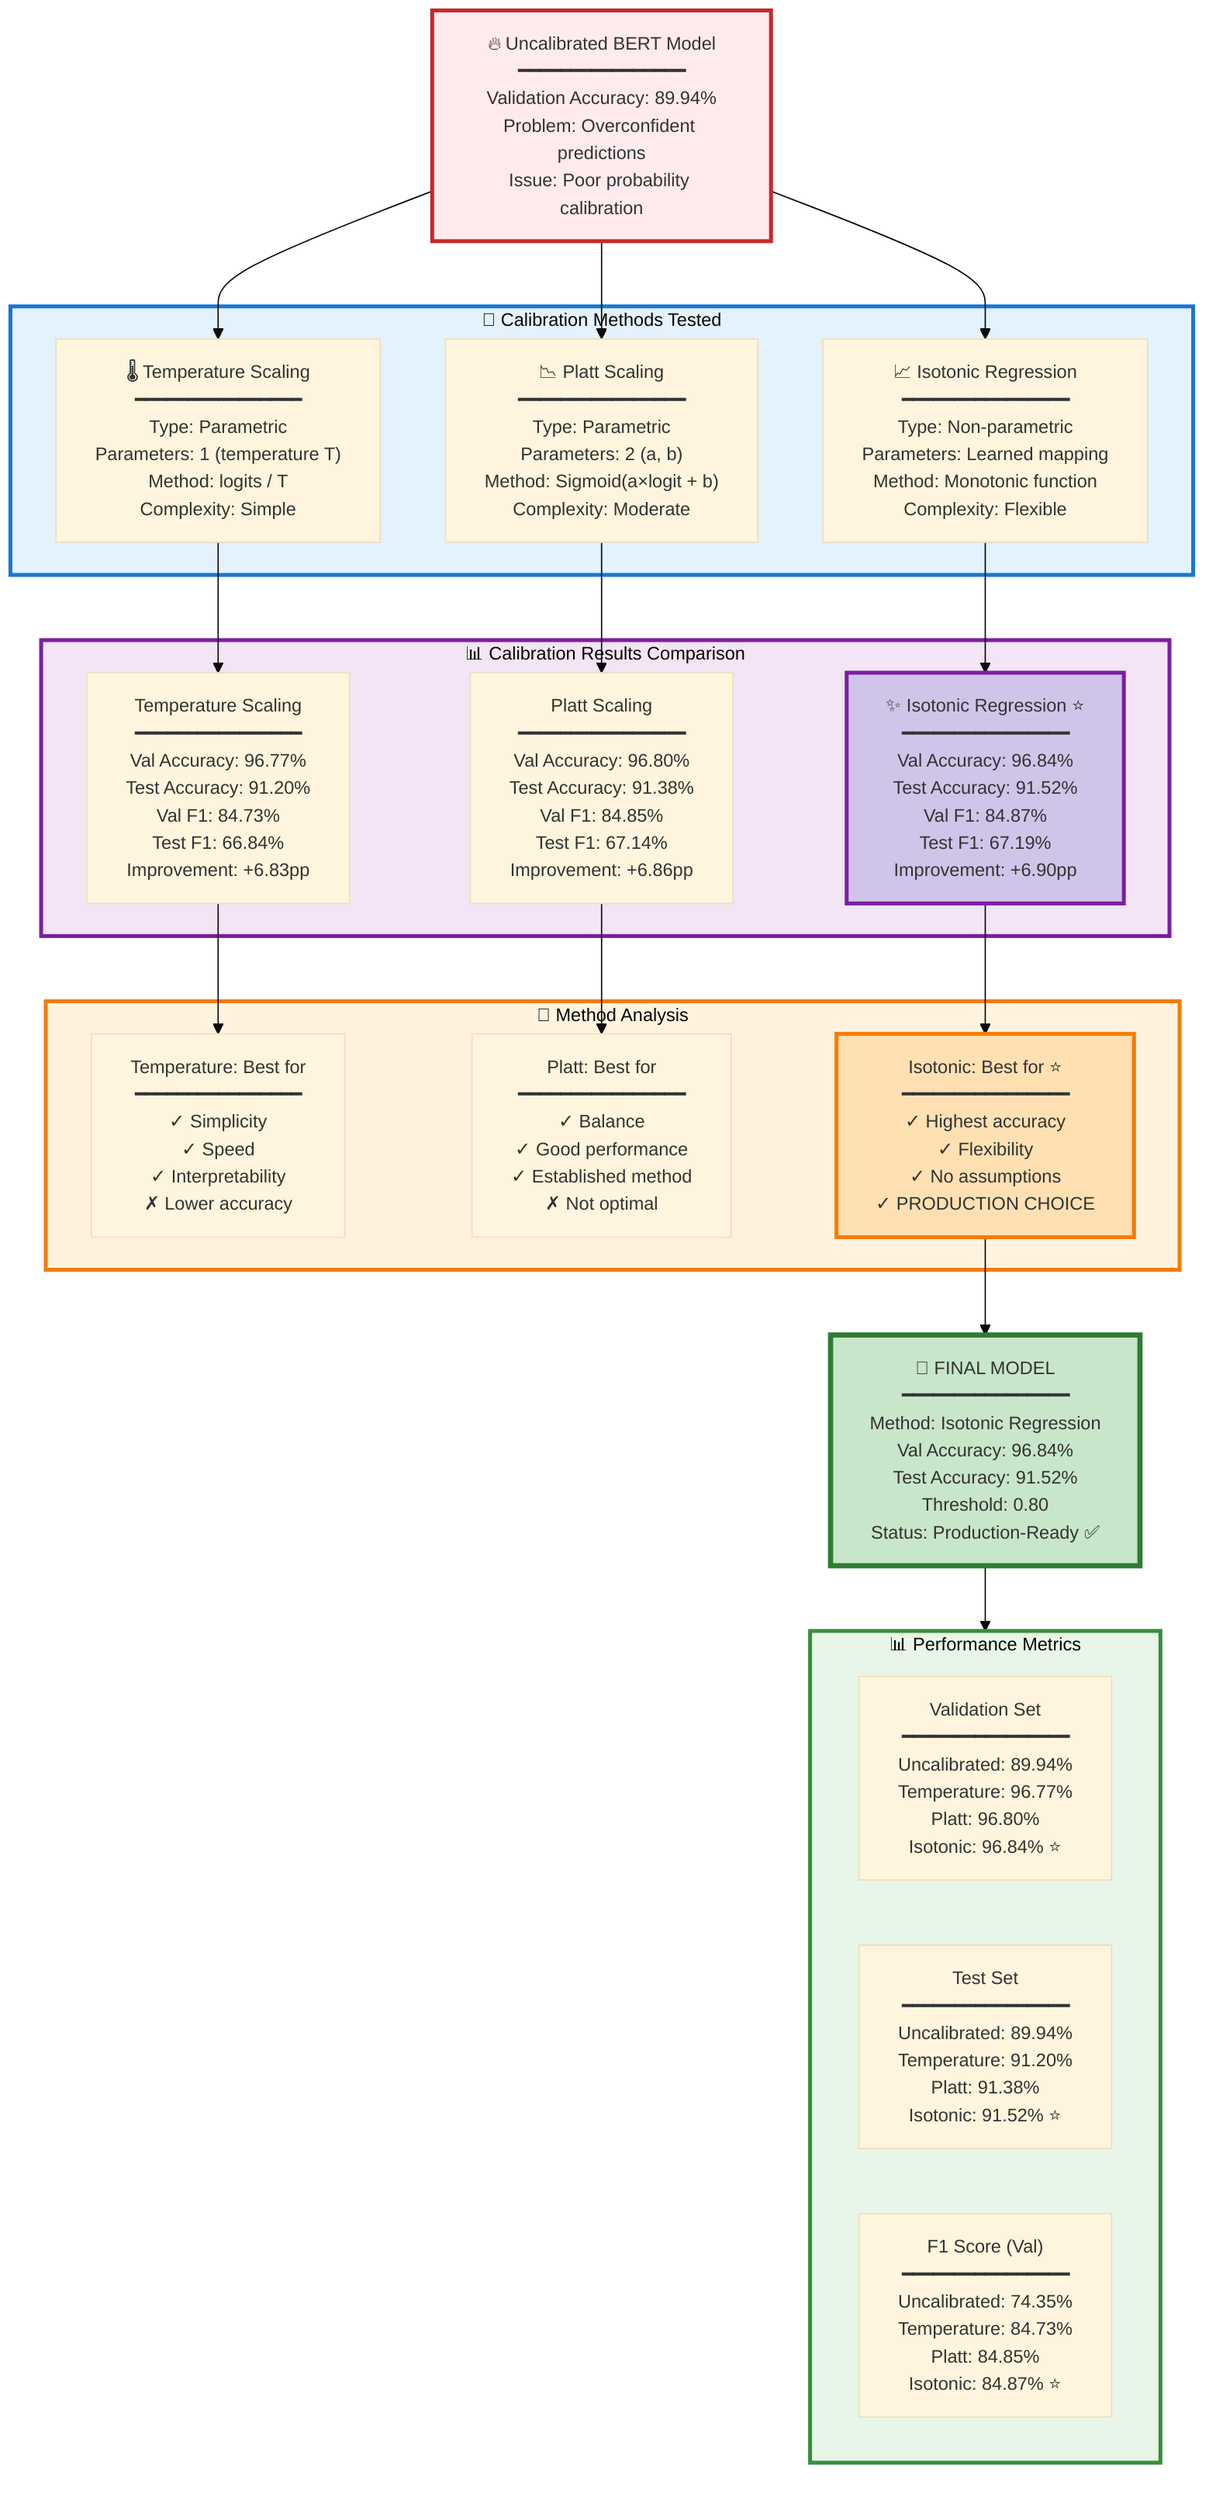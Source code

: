 %%{init: {'theme':'base', 'themeVariables': { 'fontSize':'14px'}}}%%
graph TB
    START["🔥 Uncalibrated BERT Model<br/>━━━━━━━━━━━━━━━━<br/>Validation Accuracy: 89.94%<br/>Problem: Overconfident predictions<br/>Issue: Poor probability calibration"]
    
    subgraph METHODS["🔬 Calibration Methods Tested"]
        M1["🌡️ Temperature Scaling<br/>━━━━━━━━━━━━━━━━<br/>Type: Parametric<br/>Parameters: 1 (temperature T)<br/>Method: logits / T<br/>Complexity: Simple"]
        
        M2["📉 Platt Scaling<br/>━━━━━━━━━━━━━━━━<br/>Type: Parametric<br/>Parameters: 2 (a, b)<br/>Method: Sigmoid(a×logit + b)<br/>Complexity: Moderate"]
        
        M3["📈 Isotonic Regression<br/>━━━━━━━━━━━━━━━━<br/>Type: Non-parametric<br/>Parameters: Learned mapping<br/>Method: Monotonic function<br/>Complexity: Flexible"]
    end
    
    START --> M1
    START --> M2
    START --> M3
    
    subgraph RESULTS["📊 Calibration Results Comparison"]
        R1["Temperature Scaling<br/>━━━━━━━━━━━━━━━━<br/>Val Accuracy: 96.77%<br/>Test Accuracy: 91.20%<br/>Val F1: 84.73%<br/>Test F1: 66.84%<br/>Improvement: +6.83pp"]
        
        R2["Platt Scaling<br/>━━━━━━━━━━━━━━━━<br/>Val Accuracy: 96.80%<br/>Test Accuracy: 91.38%<br/>Val F1: 84.85%<br/>Test F1: 67.14%<br/>Improvement: +6.86pp"]
        
        R3["✨ Isotonic Regression ⭐<br/>━━━━━━━━━━━━━━━━<br/>Val Accuracy: 96.84%<br/>Test Accuracy: 91.52%<br/>Val F1: 84.87%<br/>Test F1: 67.19%<br/>Improvement: +6.90pp"]
    end
    
    M1 --> R1
    M2 --> R2
    M3 --> R3
    
    subgraph ANALYSIS["🎯 Method Analysis"]
        A1["Temperature: Best for<br/>━━━━━━━━━━━━━━━━<br/>✓ Simplicity<br/>✓ Speed<br/>✓ Interpretability<br/>✗ Lower accuracy"]
        
        A2["Platt: Best for<br/>━━━━━━━━━━━━━━━━<br/>✓ Balance<br/>✓ Good performance<br/>✓ Established method<br/>✗ Not optimal"]
        
        A3["Isotonic: Best for ⭐<br/>━━━━━━━━━━━━━━━━<br/>✓ Highest accuracy<br/>✓ Flexibility<br/>✓ No assumptions<br/>✓ PRODUCTION CHOICE"]
    end
    
    R1 --> A1
    R2 --> A2
    R3 --> A3
    
    A3 --> FINAL["🎉 FINAL MODEL<br/>━━━━━━━━━━━━━━━━<br/>Method: Isotonic Regression<br/>Val Accuracy: 96.84%<br/>Test Accuracy: 91.52%<br/>Threshold: 0.80<br/>Status: Production-Ready ✅"]
    
    subgraph COMPARISON["📊 Performance Metrics"]
        C1["Validation Set<br/>━━━━━━━━━━━━━━━━<br/>Uncalibrated: 89.94%<br/>Temperature: 96.77%<br/>Platt: 96.80%<br/>Isotonic: 96.84% ⭐"]
        
        C2["Test Set<br/>━━━━━━━━━━━━━━━━<br/>Uncalibrated: 89.94%<br/>Temperature: 91.20%<br/>Platt: 91.38%<br/>Isotonic: 91.52% ⭐"]
        
        C3["F1 Score (Val)<br/>━━━━━━━━━━━━━━━━<br/>Uncalibrated: 74.35%<br/>Temperature: 84.73%<br/>Platt: 84.85%<br/>Isotonic: 84.87% ⭐"]
    end
    
    FINAL --> COMPARISON
    
    style START fill:#ffebee,stroke:#c62828,stroke-width:3px
    style METHODS fill:#e3f2fd,stroke:#1976d2,stroke-width:3px
    style RESULTS fill:#f3e5f5,stroke:#7b1fa2,stroke-width:3px
    style ANALYSIS fill:#fff3e0,stroke:#f57c00,stroke-width:3px
    style COMPARISON fill:#e8f5e9,stroke:#388e3c,stroke-width:3px
    style FINAL fill:#c8e6c9,stroke:#2e7d32,stroke-width:4px
    style R3 fill:#d1c4e9,stroke:#7b1fa2,stroke-width:3px
    style A3 fill:#ffe0b2,stroke:#f57c00,stroke-width:3px